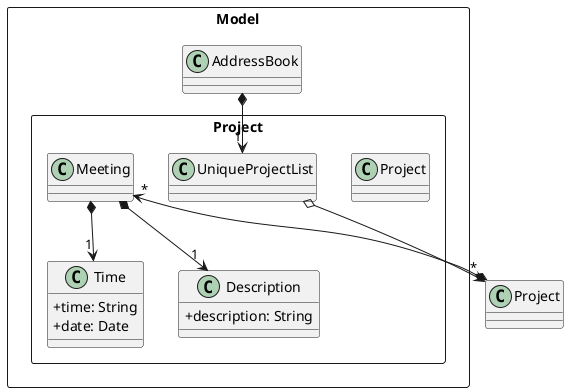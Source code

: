 @startuml
skinparam classAttributeIconSize 0

Package Model <<Rectangle>> {
Class AddressBook
Package Project <<Rectangle>> {
Class Project
Class UniqueProjectList
Class Time
Class Description
Class Meeting {
}
Class Time {
+time: String
+date: Date
}
Class Description {
+description: String
}
}
}

AddressBook *--> "1" UniqueProjectList
UniqueProjectList o--> "*" Project
Project *--> "*" Meeting
Meeting *--> "1" Time
Meeting *--> "1" Description
@enduml
